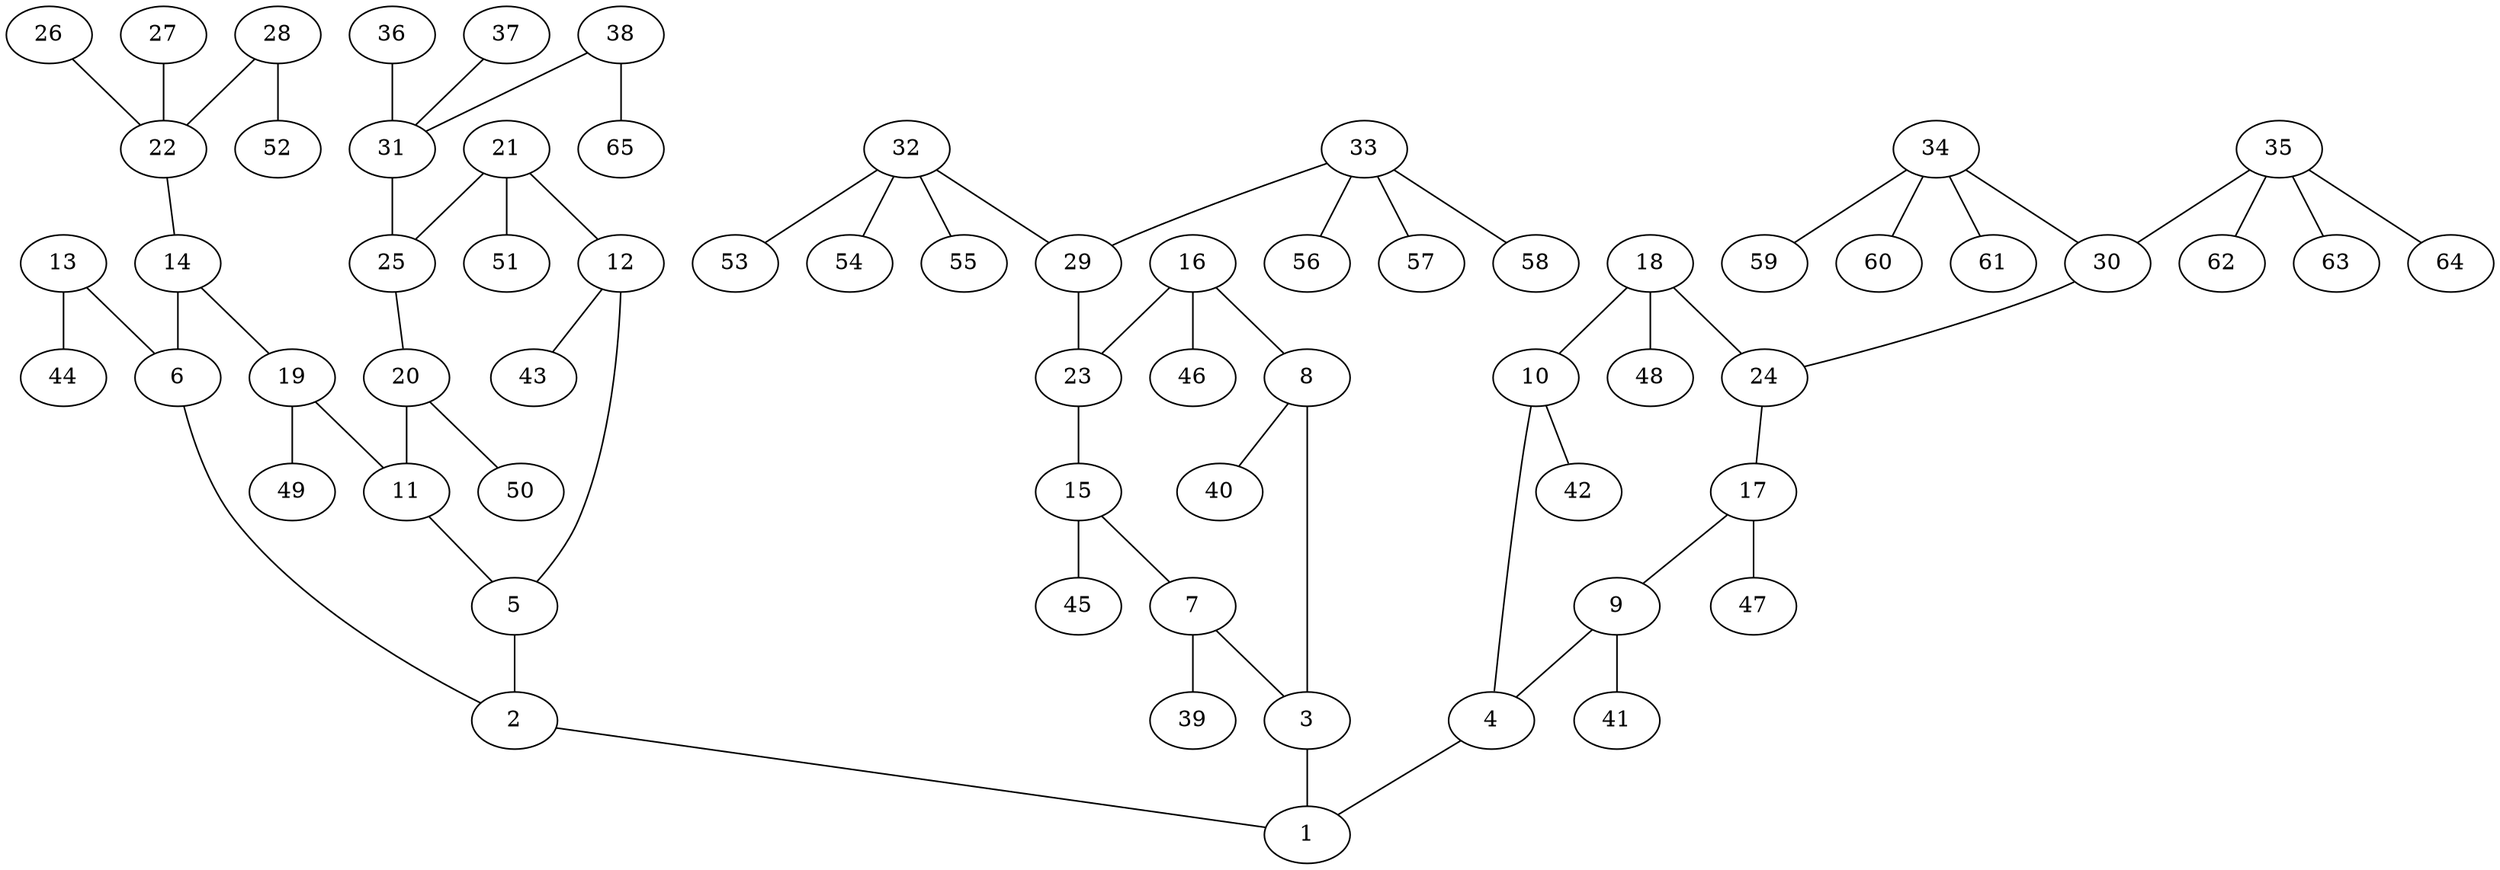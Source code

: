 graph molecule_4006 {
	1	 [chem=C];
	2	 [chem=C];
	2 -- 1	 [valence=1];
	3	 [chem=C];
	3 -- 1	 [valence=1];
	4	 [chem=C];
	4 -- 1	 [valence=2];
	5	 [chem=C];
	5 -- 2	 [valence=2];
	6	 [chem=C];
	6 -- 2	 [valence=1];
	7	 [chem=C];
	7 -- 3	 [valence=2];
	39	 [chem=H];
	7 -- 39	 [valence=1];
	8	 [chem=C];
	8 -- 3	 [valence=1];
	40	 [chem=H];
	8 -- 40	 [valence=1];
	9	 [chem=C];
	9 -- 4	 [valence=1];
	41	 [chem=H];
	9 -- 41	 [valence=1];
	10	 [chem=C];
	10 -- 4	 [valence=1];
	42	 [chem=H];
	10 -- 42	 [valence=1];
	11	 [chem=C];
	11 -- 5	 [valence=1];
	12	 [chem=C];
	12 -- 5	 [valence=1];
	43	 [chem=H];
	12 -- 43	 [valence=1];
	13	 [chem=O];
	13 -- 6	 [valence=1];
	44	 [chem=H];
	13 -- 44	 [valence=1];
	14	 [chem=C];
	14 -- 6	 [valence=2];
	19	 [chem=C];
	14 -- 19	 [valence=1];
	15	 [chem=C];
	15 -- 7	 [valence=1];
	45	 [chem=H];
	15 -- 45	 [valence=1];
	16	 [chem=C];
	16 -- 8	 [valence=2];
	23	 [chem=C];
	16 -- 23	 [valence=1];
	46	 [chem=H];
	16 -- 46	 [valence=1];
	17	 [chem=C];
	17 -- 9	 [valence=2];
	47	 [chem=H];
	17 -- 47	 [valence=1];
	18	 [chem=C];
	18 -- 10	 [valence=2];
	24	 [chem=C];
	18 -- 24	 [valence=1];
	48	 [chem=H];
	18 -- 48	 [valence=1];
	19 -- 11	 [valence=2];
	49	 [chem=H];
	19 -- 49	 [valence=1];
	20	 [chem=C];
	20 -- 11	 [valence=1];
	50	 [chem=H];
	20 -- 50	 [valence=1];
	21	 [chem=C];
	21 -- 12	 [valence=2];
	25	 [chem=C];
	21 -- 25	 [valence=1];
	51	 [chem=H];
	21 -- 51	 [valence=1];
	22	 [chem=S];
	22 -- 14	 [valence=1];
	23 -- 15	 [valence=2];
	24 -- 17	 [valence=1];
	25 -- 20	 [valence=2];
	26	 [chem=O];
	26 -- 22	 [valence=2];
	27	 [chem=O];
	27 -- 22	 [valence=2];
	28	 [chem=O];
	28 -- 22	 [valence=1];
	52	 [chem=H];
	28 -- 52	 [valence=1];
	29	 [chem=N];
	29 -- 23	 [valence=1];
	30	 [chem=N];
	30 -- 24	 [valence=2];
	31	 [chem=S];
	31 -- 25	 [valence=1];
	32	 [chem=C];
	32 -- 29	 [valence=1];
	53	 [chem=H];
	32 -- 53	 [valence=1];
	54	 [chem=H];
	32 -- 54	 [valence=1];
	55	 [chem=H];
	32 -- 55	 [valence=1];
	33	 [chem=C];
	33 -- 29	 [valence=1];
	56	 [chem=H];
	33 -- 56	 [valence=1];
	57	 [chem=H];
	33 -- 57	 [valence=1];
	58	 [chem=H];
	33 -- 58	 [valence=1];
	34	 [chem=C];
	34 -- 30	 [valence=1];
	59	 [chem=H];
	34 -- 59	 [valence=1];
	60	 [chem=H];
	34 -- 60	 [valence=1];
	61	 [chem=H];
	34 -- 61	 [valence=1];
	35	 [chem=C];
	35 -- 30	 [valence=1];
	62	 [chem=H];
	35 -- 62	 [valence=1];
	63	 [chem=H];
	35 -- 63	 [valence=1];
	64	 [chem=H];
	35 -- 64	 [valence=1];
	36	 [chem=O];
	36 -- 31	 [valence=2];
	37	 [chem=O];
	37 -- 31	 [valence=2];
	38	 [chem=O];
	38 -- 31	 [valence=1];
	65	 [chem=H];
	38 -- 65	 [valence=1];
}
